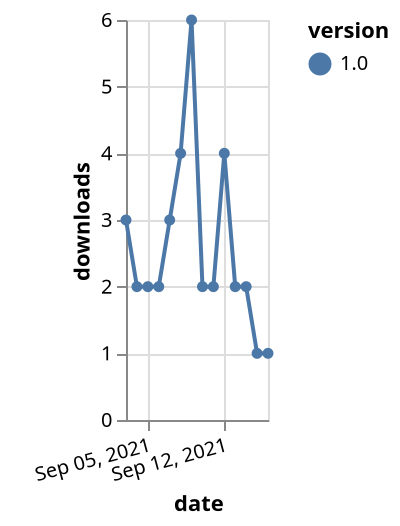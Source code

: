 {"$schema": "https://vega.github.io/schema/vega-lite/v5.json", "description": "A simple bar chart with embedded data.", "data": {"values": [{"date": "2021-09-03", "total": 2334, "delta": 3, "version": "1.0"}, {"date": "2021-09-04", "total": 2336, "delta": 2, "version": "1.0"}, {"date": "2021-09-05", "total": 2338, "delta": 2, "version": "1.0"}, {"date": "2021-09-06", "total": 2340, "delta": 2, "version": "1.0"}, {"date": "2021-09-07", "total": 2343, "delta": 3, "version": "1.0"}, {"date": "2021-09-08", "total": 2347, "delta": 4, "version": "1.0"}, {"date": "2021-09-09", "total": 2353, "delta": 6, "version": "1.0"}, {"date": "2021-09-10", "total": 2355, "delta": 2, "version": "1.0"}, {"date": "2021-09-11", "total": 2357, "delta": 2, "version": "1.0"}, {"date": "2021-09-12", "total": 2361, "delta": 4, "version": "1.0"}, {"date": "2021-09-13", "total": 2363, "delta": 2, "version": "1.0"}, {"date": "2021-09-14", "total": 2365, "delta": 2, "version": "1.0"}, {"date": "2021-09-15", "total": 2366, "delta": 1, "version": "1.0"}, {"date": "2021-09-16", "total": 2367, "delta": 1, "version": "1.0"}]}, "width": "container", "mark": {"type": "line", "point": {"filled": true}}, "encoding": {"x": {"field": "date", "type": "temporal", "timeUnit": "yearmonthdate", "title": "date", "axis": {"labelAngle": -15}}, "y": {"field": "delta", "type": "quantitative", "title": "downloads"}, "color": {"field": "version", "type": "nominal"}, "tooltip": {"field": "delta"}}}